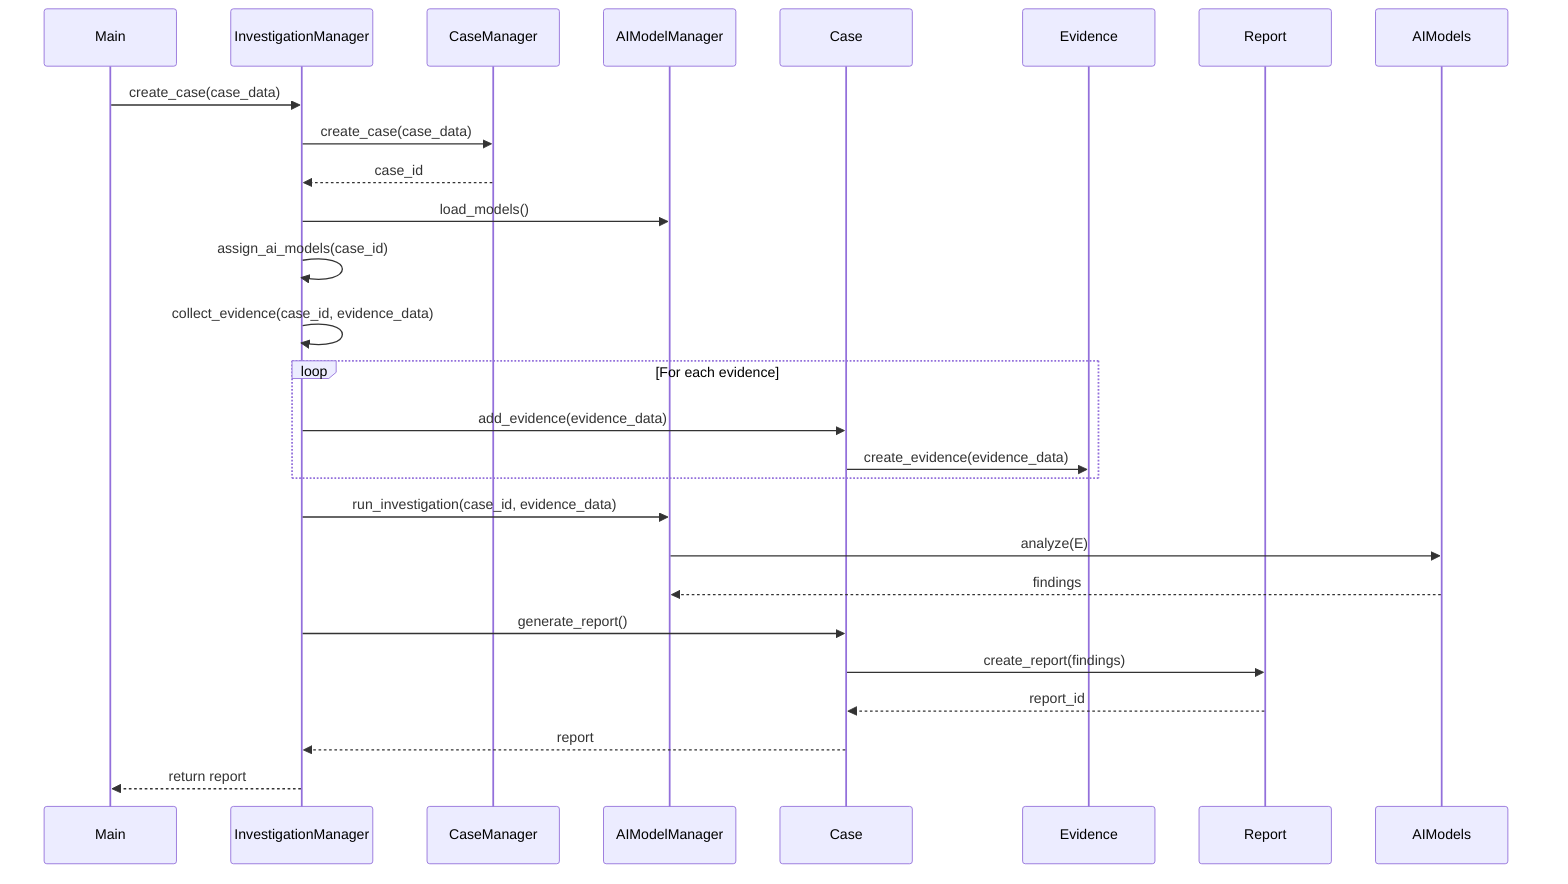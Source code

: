 sequenceDiagram
    participant M as Main
    participant IM as InvestigationManager
    participant CM as CaseManager
    participant AMM as AIModelManager
    participant C as Case
    participant E as Evidence
    participant R as Report
    participant AM as AIModels
    M->>IM: create_case(case_data)
    IM->>CM: create_case(case_data)
    CM-->>IM: case_id
    IM->>AMM: load_models()
    IM->>IM: assign_ai_models(case_id)
    IM->>IM: collect_evidence(case_id, evidence_data)
    loop For each evidence
        IM->>C: add_evidence(evidence_data)
        C->>E: create_evidence(evidence_data)
    end
    IM->>AMM: run_investigation(case_id, evidence_data)
    AMM->>AM: analyze(E)
    AM-->>AMM: findings
    IM->>C: generate_report()
    C->>R: create_report(findings)
    R-->>C: report_id
    C-->>IM: report
    IM-->>M: return report